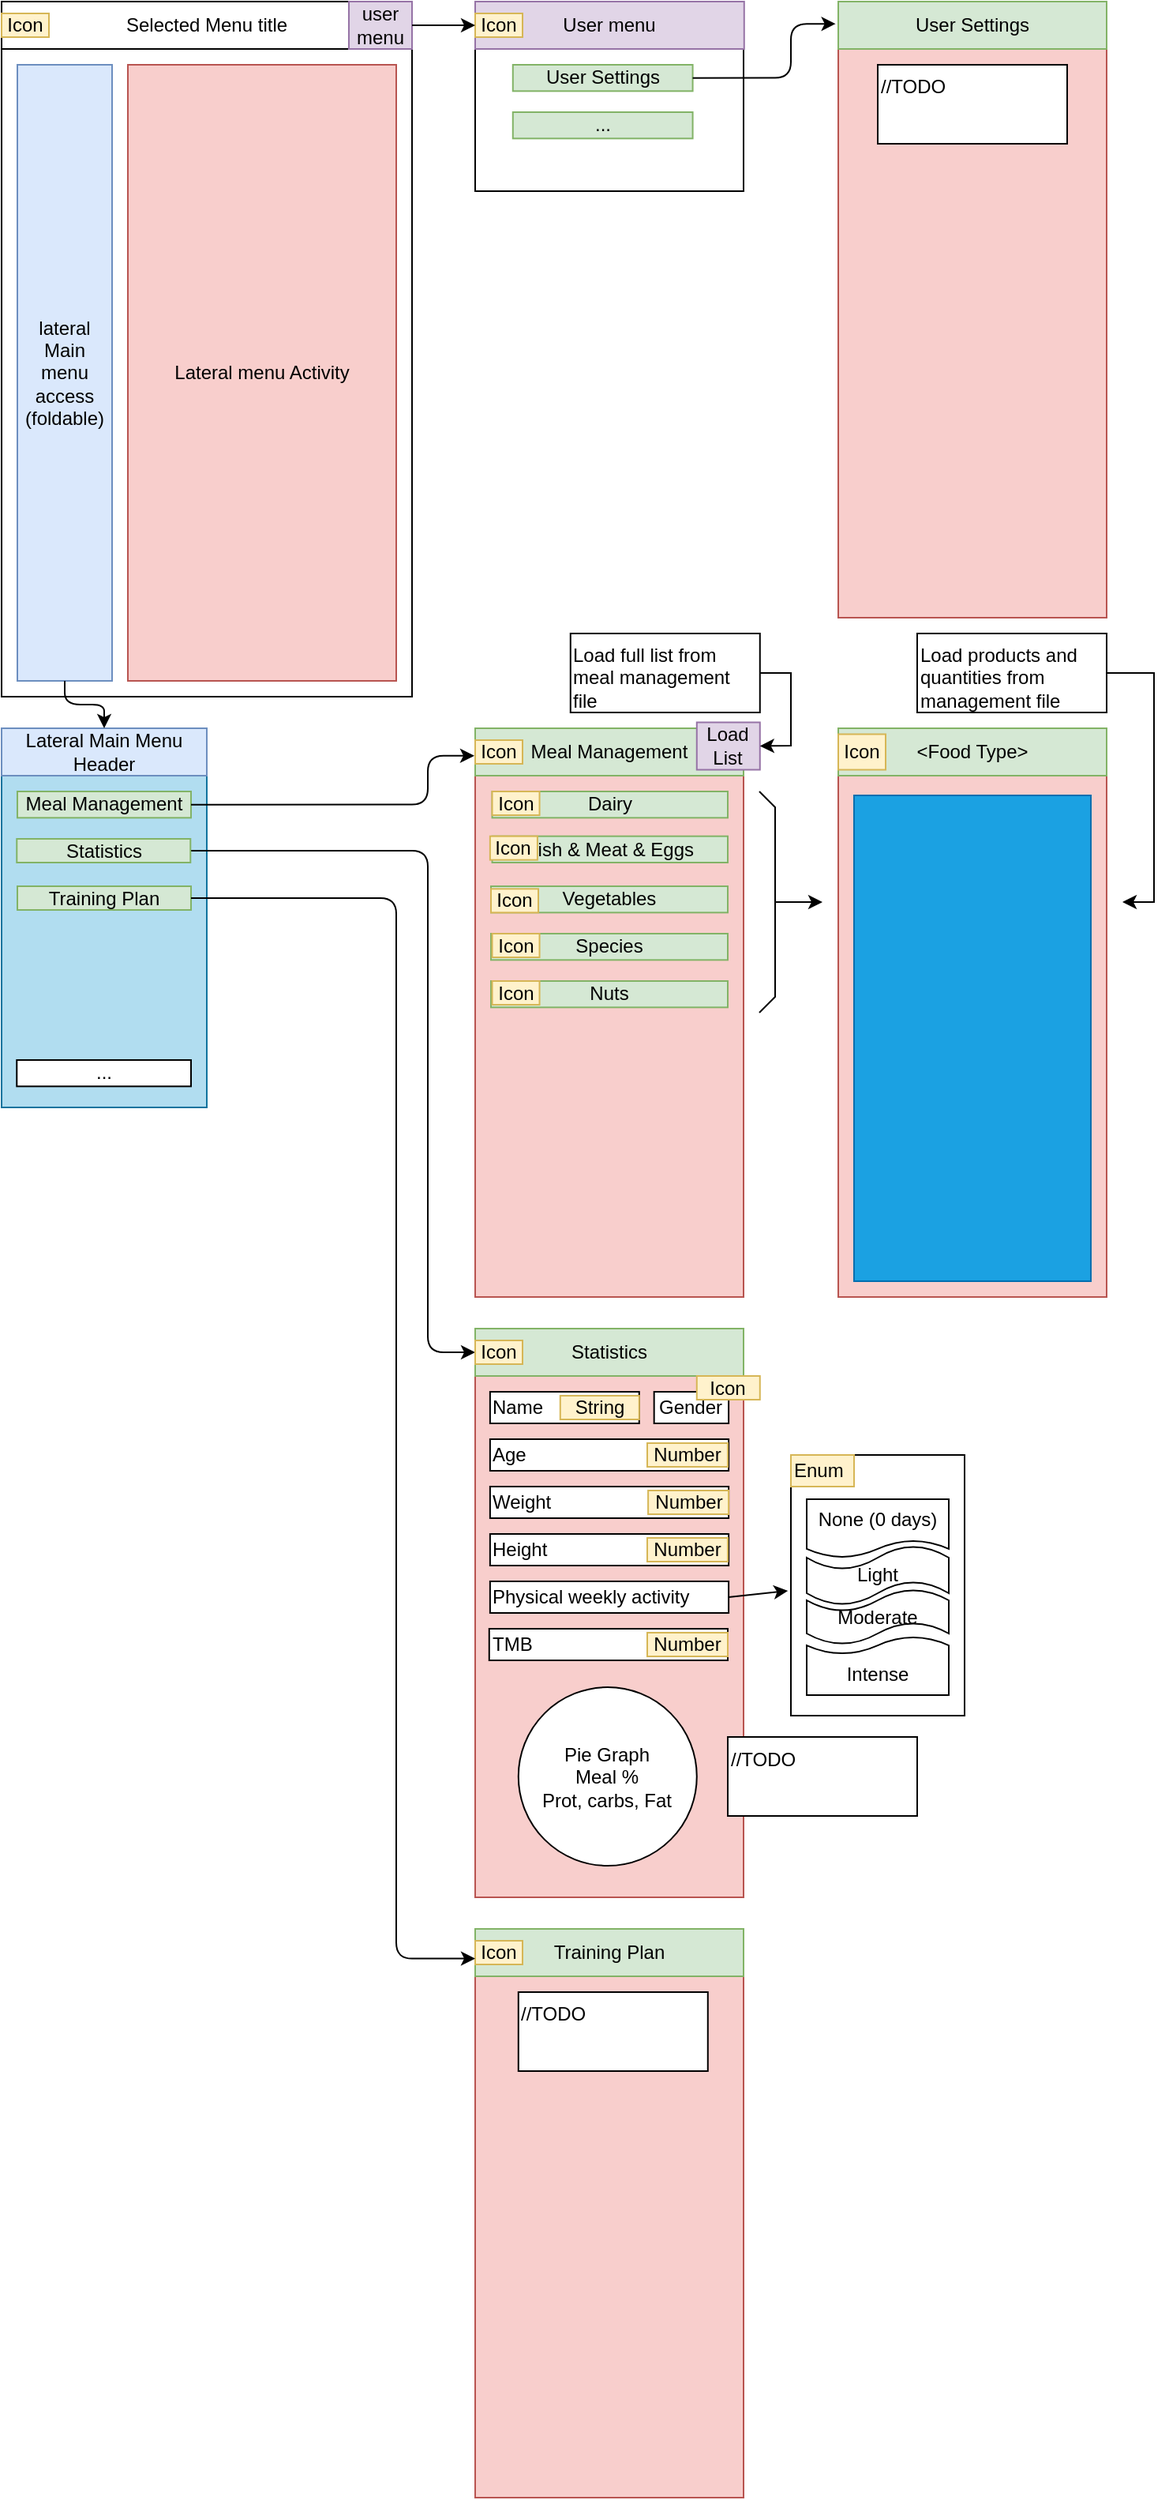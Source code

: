 <mxfile version="15.5.8" type="device"><diagram id="U2D4cxfxZzjUBV1b478L" name="Page-1"><mxGraphModel dx="1783" dy="980" grid="1" gridSize="10" guides="1" tooltips="1" connect="1" arrows="1" fold="1" page="1" pageScale="1" pageWidth="827" pageHeight="1169" math="0" shadow="0"><root><mxCell id="0"/><mxCell id="1" parent="0"/><mxCell id="xN21ljfDBM_Ki4Kac_J6-10" value="" style="rounded=0;whiteSpace=wrap;html=1;" parent="1" vertex="1"><mxGeometry x="10" y="10" width="260" height="440" as="geometry"/></mxCell><mxCell id="xN21ljfDBM_Ki4Kac_J6-11" value="Selected Menu title" style="rounded=0;whiteSpace=wrap;html=1;" parent="1" vertex="1"><mxGeometry x="10" y="10" width="260" height="30" as="geometry"/></mxCell><mxCell id="xN21ljfDBM_Ki4Kac_J6-12" value="lateral&lt;br&gt;Main&lt;br&gt;menu&lt;br&gt;access&lt;br&gt;(foldable)" style="rounded=0;whiteSpace=wrap;html=1;fillColor=#dae8fc;strokeColor=#6c8ebf;" parent="1" vertex="1"><mxGeometry x="20" y="50" width="60" height="390" as="geometry"/></mxCell><mxCell id="xN21ljfDBM_Ki4Kac_J6-13" value="Lateral menu Activity" style="rounded=0;whiteSpace=wrap;html=1;fillColor=#f8cecc;strokeColor=#b85450;" parent="1" vertex="1"><mxGeometry x="90" y="50" width="170" height="390" as="geometry"/></mxCell><mxCell id="xN21ljfDBM_Ki4Kac_J6-15" value="" style="group;fillColor=#dae8fc;strokeColor=#6c8ebf;container=0;" parent="1" vertex="1" connectable="0"><mxGeometry x="10" y="470" width="130" height="240" as="geometry"/></mxCell><mxCell id="xN21ljfDBM_Ki4Kac_J6-16" value="" style="rounded=0;whiteSpace=wrap;html=1;fillColor=#f8cecc;strokeColor=#b85450;" parent="1" vertex="1"><mxGeometry x="310" y="850" width="170" height="360" as="geometry"/></mxCell><mxCell id="xN21ljfDBM_Ki4Kac_J6-17" value="Statistics" style="rounded=0;whiteSpace=wrap;html=1;fillColor=#d5e8d4;strokeColor=#82b366;" parent="1" vertex="1"><mxGeometry x="310" y="850" width="170" height="30" as="geometry"/></mxCell><mxCell id="xN21ljfDBM_Ki4Kac_J6-18" value="Name" style="rounded=0;whiteSpace=wrap;html=1;align=left;" parent="1" vertex="1"><mxGeometry x="319.444" y="890" width="94.444" height="20" as="geometry"/></mxCell><mxCell id="xN21ljfDBM_Ki4Kac_J6-19" value="Gender" style="rounded=0;whiteSpace=wrap;html=1;" parent="1" vertex="1"><mxGeometry x="423.333" y="890" width="47.222" height="20" as="geometry"/></mxCell><mxCell id="xN21ljfDBM_Ki4Kac_J6-20" value="Weight" style="rounded=0;whiteSpace=wrap;html=1;align=left;" parent="1" vertex="1"><mxGeometry x="319.444" y="950" width="151.111" height="20" as="geometry"/></mxCell><mxCell id="xN21ljfDBM_Ki4Kac_J6-21" value="Age" style="rounded=0;whiteSpace=wrap;html=1;align=left;" parent="1" vertex="1"><mxGeometry x="319.444" y="920" width="151.111" height="20" as="geometry"/></mxCell><mxCell id="xN21ljfDBM_Ki4Kac_J6-23" value="Height" style="rounded=0;whiteSpace=wrap;html=1;align=left;" parent="1" vertex="1"><mxGeometry x="319.444" y="980" width="151.111" height="20" as="geometry"/></mxCell><mxCell id="xN21ljfDBM_Ki4Kac_J6-33" value="TMB" style="rounded=0;whiteSpace=wrap;html=1;align=left;" parent="1" vertex="1"><mxGeometry x="318.884" y="1040" width="151.111" height="20" as="geometry"/></mxCell><mxCell id="xN21ljfDBM_Ki4Kac_J6-34" value="Physical weekly activity" style="rounded=0;whiteSpace=wrap;html=1;align=left;" parent="1" vertex="1"><mxGeometry x="319.444" y="1010" width="151.111" height="20" as="geometry"/></mxCell><mxCell id="xN21ljfDBM_Ki4Kac_J6-36" value="Number" style="rounded=0;whiteSpace=wrap;html=1;fillColor=#fff2cc;strokeColor=#d6b656;" parent="1" vertex="1"><mxGeometry x="419" y="922.5" width="51" height="15" as="geometry"/></mxCell><mxCell id="xN21ljfDBM_Ki4Kac_J6-41" value="String" style="rounded=0;whiteSpace=wrap;html=1;fillColor=#fff2cc;strokeColor=#d6b656;" parent="1" vertex="1"><mxGeometry x="363.89" y="892.5" width="50" height="15" as="geometry"/></mxCell><mxCell id="xN21ljfDBM_Ki4Kac_J6-42" value="Number" style="rounded=0;whiteSpace=wrap;html=1;fillColor=#fff2cc;strokeColor=#d6b656;" parent="1" vertex="1"><mxGeometry x="419.56" y="952.5" width="51" height="15" as="geometry"/></mxCell><mxCell id="xN21ljfDBM_Ki4Kac_J6-43" value="Number" style="rounded=0;whiteSpace=wrap;html=1;fillColor=#fff2cc;strokeColor=#d6b656;" parent="1" vertex="1"><mxGeometry x="419" y="982.5" width="51" height="15" as="geometry"/></mxCell><mxCell id="xN21ljfDBM_Ki4Kac_J6-44" value="Number" style="rounded=0;whiteSpace=wrap;html=1;fillColor=#fff2cc;strokeColor=#d6b656;" parent="1" vertex="1"><mxGeometry x="419" y="1042.5" width="51" height="15" as="geometry"/></mxCell><mxCell id="xN21ljfDBM_Ki4Kac_J6-54" value="" style="endArrow=classic;html=1;entryX=-0.017;entryY=0.521;entryDx=0;entryDy=0;entryPerimeter=0;exitX=1;exitY=0.5;exitDx=0;exitDy=0;" parent="1" source="xN21ljfDBM_Ki4Kac_J6-34" target="xN21ljfDBM_Ki4Kac_J6-49" edge="1"><mxGeometry width="50" height="50" relative="1" as="geometry"><mxPoint x="500" y="920" as="sourcePoint"/><mxPoint x="550" y="870" as="targetPoint"/></mxGeometry></mxCell><mxCell id="xN21ljfDBM_Ki4Kac_J6-55" value="Pie Graph&lt;br&gt;Meal %&lt;br&gt;Prot, carbs, Fat" style="ellipse;whiteSpace=wrap;html=1;aspect=fixed;align=center;" parent="1" vertex="1"><mxGeometry x="337.39" y="1077" width="113" height="113" as="geometry"/></mxCell><mxCell id="xN21ljfDBM_Ki4Kac_J6-57" value="Icon" style="rounded=0;whiteSpace=wrap;html=1;fillColor=#fff2cc;strokeColor=#d6b656;" parent="1" vertex="1"><mxGeometry x="10" y="17.5" width="30" height="15" as="geometry"/></mxCell><mxCell id="xN21ljfDBM_Ki4Kac_J6-58" value="Icon" style="rounded=0;whiteSpace=wrap;html=1;fillColor=#fff2cc;strokeColor=#d6b656;" parent="1" vertex="1"><mxGeometry x="450.39" y="880" width="40" height="15" as="geometry"/></mxCell><mxCell id="xN21ljfDBM_Ki4Kac_J6-8" value="" style="rounded=0;whiteSpace=wrap;html=1;fillColor=#b1ddf0;strokeColor=#10739e;" parent="1" vertex="1"><mxGeometry x="10" y="470" width="130" height="240" as="geometry"/></mxCell><mxCell id="xN21ljfDBM_Ki4Kac_J6-3" value="Meal Management" style="rounded=0;whiteSpace=wrap;html=1;fillColor=#d5e8d4;strokeColor=#82b366;" parent="1" vertex="1"><mxGeometry x="19.99" y="510" width="110.01" height="16.67" as="geometry"/></mxCell><mxCell id="xN21ljfDBM_Ki4Kac_J6-9" value="Lateral Main Menu&lt;br&gt;Header" style="rounded=0;whiteSpace=wrap;html=1;fillColor=#dae8fc;strokeColor=#6c8ebf;" parent="1" vertex="1"><mxGeometry x="10" y="470" width="130" height="30" as="geometry"/></mxCell><mxCell id="xN21ljfDBM_Ki4Kac_J6-22" value="..." style="rounded=0;whiteSpace=wrap;html=1;" parent="1" vertex="1"><mxGeometry x="19.64" y="680" width="110.36" height="16.67" as="geometry"/></mxCell><mxCell id="xN21ljfDBM_Ki4Kac_J6-56" value="Training Plan" style="rounded=0;whiteSpace=wrap;html=1;align=center;fillColor=#d5e8d4;strokeColor=#82b366;" parent="1" vertex="1"><mxGeometry x="20.0" y="570" width="110.01" height="15" as="geometry"/></mxCell><mxCell id="xN21ljfDBM_Ki4Kac_J6-60" value="" style="rounded=0;whiteSpace=wrap;html=1;fillColor=#f8cecc;strokeColor=#b85450;" parent="1" vertex="1"><mxGeometry x="310" y="470" width="170" height="360" as="geometry"/></mxCell><mxCell id="xN21ljfDBM_Ki4Kac_J6-61" value="Meal Management" style="rounded=0;whiteSpace=wrap;html=1;fillColor=#d5e8d4;strokeColor=#82b366;" parent="1" vertex="1"><mxGeometry x="310" y="470" width="170" height="30" as="geometry"/></mxCell><mxCell id="xN21ljfDBM_Ki4Kac_J6-76" value="" style="group" parent="1" vertex="1" connectable="0"><mxGeometry x="510" y="930" width="110" height="165" as="geometry"/></mxCell><mxCell id="xN21ljfDBM_Ki4Kac_J6-49" value="" style="rounded=0;whiteSpace=wrap;html=1;align=left;" parent="xN21ljfDBM_Ki4Kac_J6-76" vertex="1"><mxGeometry width="110" height="165" as="geometry"/></mxCell><mxCell id="xN21ljfDBM_Ki4Kac_J6-46" value="None (0 days)" style="shape=document;whiteSpace=wrap;html=1;boundedLbl=1;align=center;" parent="xN21ljfDBM_Ki4Kac_J6-76" vertex="1"><mxGeometry x="10" y="28" width="90" height="37" as="geometry"/></mxCell><mxCell id="xN21ljfDBM_Ki4Kac_J6-47" value="Intense" style="shape=document;whiteSpace=wrap;html=1;boundedLbl=1;align=center;direction=west;" parent="xN21ljfDBM_Ki4Kac_J6-76" vertex="1"><mxGeometry x="10" y="115" width="90" height="37" as="geometry"/></mxCell><mxCell id="xN21ljfDBM_Ki4Kac_J6-50" value="Enum" style="rounded=0;whiteSpace=wrap;html=1;align=left;fillColor=#fff2cc;strokeColor=#d6b656;" parent="xN21ljfDBM_Ki4Kac_J6-76" vertex="1"><mxGeometry width="40" height="20" as="geometry"/></mxCell><mxCell id="xN21ljfDBM_Ki4Kac_J6-52" value="Light" style="shape=tape;whiteSpace=wrap;html=1;align=center;" parent="xN21ljfDBM_Ki4Kac_J6-76" vertex="1"><mxGeometry x="10" y="57.5" width="90" height="37.5" as="geometry"/></mxCell><mxCell id="xN21ljfDBM_Ki4Kac_J6-53" value="Moderate" style="shape=tape;whiteSpace=wrap;html=1;align=center;" parent="xN21ljfDBM_Ki4Kac_J6-76" vertex="1"><mxGeometry x="10" y="85" width="90" height="35" as="geometry"/></mxCell><mxCell id="xN21ljfDBM_Ki4Kac_J6-79" value="" style="endArrow=classic;html=1;strokeColor=#000000;edgeStyle=orthogonalEdgeStyle;entryX=-0.003;entryY=0.58;entryDx=0;entryDy=0;entryPerimeter=0;exitX=1;exitY=0.5;exitDx=0;exitDy=0;" parent="1" source="xN21ljfDBM_Ki4Kac_J6-3" target="xN21ljfDBM_Ki4Kac_J6-61" edge="1"><mxGeometry width="50" height="50" relative="1" as="geometry"><mxPoint x="150" y="590" as="sourcePoint"/><mxPoint x="200" y="540" as="targetPoint"/><Array as="points"><mxPoint x="280" y="518"/><mxPoint x="280" y="487"/></Array></mxGeometry></mxCell><mxCell id="xN21ljfDBM_Ki4Kac_J6-80" value="" style="endArrow=classic;html=1;strokeColor=#000000;edgeStyle=orthogonalEdgeStyle;entryX=0;entryY=0.5;entryDx=0;entryDy=0;exitX=1;exitY=0.5;exitDx=0;exitDy=0;" parent="1" source="WhYI3oszlVthZnybWgKg-3" target="xN21ljfDBM_Ki4Kac_J6-17" edge="1"><mxGeometry width="50" height="50" relative="1" as="geometry"><mxPoint x="170" y="530" as="sourcePoint"/><mxPoint x="199.49" y="497.4" as="targetPoint"/><Array as="points"><mxPoint x="280" y="548"/><mxPoint x="280" y="865"/></Array></mxGeometry></mxCell><mxCell id="xN21ljfDBM_Ki4Kac_J6-81" value="" style="endArrow=classic;html=1;strokeColor=#000000;edgeStyle=orthogonalEdgeStyle;exitX=0.5;exitY=1;exitDx=0;exitDy=0;" parent="1" source="xN21ljfDBM_Ki4Kac_J6-12" target="xN21ljfDBM_Ki4Kac_J6-9" edge="1"><mxGeometry width="50" height="50" relative="1" as="geometry"><mxPoint x="320" y="430" as="sourcePoint"/><mxPoint x="370" y="380" as="targetPoint"/></mxGeometry></mxCell><mxCell id="xN21ljfDBM_Ki4Kac_J6-83" value="Icon" style="rounded=0;whiteSpace=wrap;html=1;fillColor=#fff2cc;strokeColor=#d6b656;" parent="1" vertex="1"><mxGeometry x="310" y="477.5" width="30" height="15" as="geometry"/></mxCell><mxCell id="xN21ljfDBM_Ki4Kac_J6-84" value="Icon" style="rounded=0;whiteSpace=wrap;html=1;fillColor=#fff2cc;strokeColor=#d6b656;" parent="1" vertex="1"><mxGeometry x="310" y="857.5" width="30" height="15" as="geometry"/></mxCell><mxCell id="xN21ljfDBM_Ki4Kac_J6-89" value="" style="rounded=0;whiteSpace=wrap;html=1;" parent="1" vertex="1"><mxGeometry x="310" y="40" width="170" height="90" as="geometry"/></mxCell><mxCell id="xN21ljfDBM_Ki4Kac_J6-87" value="user&lt;br&gt;menu" style="rounded=0;whiteSpace=wrap;html=1;align=center;fillColor=#e1d5e7;strokeColor=#9673a6;" parent="1" vertex="1"><mxGeometry x="230" y="10" width="40" height="30" as="geometry"/></mxCell><mxCell id="xN21ljfDBM_Ki4Kac_J6-90" value="User menu" style="rounded=0;whiteSpace=wrap;html=1;fillColor=#e1d5e7;strokeColor=#9673a6;" parent="1" vertex="1"><mxGeometry x="310" y="10" width="170.39" height="30" as="geometry"/></mxCell><mxCell id="xN21ljfDBM_Ki4Kac_J6-91" value="Icon" style="rounded=0;whiteSpace=wrap;html=1;fillColor=#fff2cc;strokeColor=#d6b656;" parent="1" vertex="1"><mxGeometry x="310" y="17.5" width="30" height="15" as="geometry"/></mxCell><mxCell id="xN21ljfDBM_Ki4Kac_J6-92" value="" style="endArrow=classic;html=1;strokeColor=#000000;edgeStyle=orthogonalEdgeStyle;exitX=1;exitY=0.5;exitDx=0;exitDy=0;entryX=0;entryY=0.5;entryDx=0;entryDy=0;" parent="1" source="xN21ljfDBM_Ki4Kac_J6-87" edge="1" target="xN21ljfDBM_Ki4Kac_J6-90"><mxGeometry width="50" height="50" relative="1" as="geometry"><mxPoint x="630" y="200" as="sourcePoint"/><mxPoint x="300" y="25" as="targetPoint"/></mxGeometry></mxCell><mxCell id="xN21ljfDBM_Ki4Kac_J6-93" value="" style="rounded=0;whiteSpace=wrap;html=1;fillColor=#f8cecc;strokeColor=#b85450;" parent="1" vertex="1"><mxGeometry x="310" y="1230" width="170" height="360" as="geometry"/></mxCell><mxCell id="xN21ljfDBM_Ki4Kac_J6-94" value="Training Plan" style="rounded=0;whiteSpace=wrap;html=1;fillColor=#d5e8d4;strokeColor=#82b366;" parent="1" vertex="1"><mxGeometry x="310" y="1230" width="170" height="30" as="geometry"/></mxCell><mxCell id="xN21ljfDBM_Ki4Kac_J6-95" value="Icon" style="rounded=0;whiteSpace=wrap;html=1;fillColor=#fff2cc;strokeColor=#d6b656;" parent="1" vertex="1"><mxGeometry x="310" y="1237.5" width="30" height="15" as="geometry"/></mxCell><mxCell id="xN21ljfDBM_Ki4Kac_J6-97" value="" style="endArrow=classic;html=1;strokeColor=#000000;edgeStyle=orthogonalEdgeStyle;exitX=1;exitY=0.5;exitDx=0;exitDy=0;entryX=0;entryY=0.75;entryDx=0;entryDy=0;" parent="1" source="xN21ljfDBM_Ki4Kac_J6-56" target="xN21ljfDBM_Ki4Kac_J6-95" edge="1"><mxGeometry width="50" height="50" relative="1" as="geometry"><mxPoint x="200" y="640" as="sourcePoint"/><mxPoint x="250" y="590" as="targetPoint"/><Array as="points"><mxPoint x="260" y="578"/><mxPoint x="260" y="1249"/></Array></mxGeometry></mxCell><mxCell id="WhYI3oszlVthZnybWgKg-1" value="User Settings" style="rounded=0;whiteSpace=wrap;html=1;fillColor=#d5e8d4;strokeColor=#82b366;" vertex="1" parent="1"><mxGeometry x="333.89" y="50" width="113.9" height="16.67" as="geometry"/></mxCell><mxCell id="WhYI3oszlVthZnybWgKg-3" value="Statistics" style="rounded=0;whiteSpace=wrap;html=1;align=center;fillColor=#d5e8d4;strokeColor=#82b366;" vertex="1" parent="1"><mxGeometry x="19.64" y="540" width="110.01" height="15" as="geometry"/></mxCell><mxCell id="WhYI3oszlVthZnybWgKg-6" value="..." style="rounded=0;whiteSpace=wrap;html=1;fillColor=#d5e8d4;strokeColor=#82b366;" vertex="1" parent="1"><mxGeometry x="333.89" y="80" width="113.9" height="16.67" as="geometry"/></mxCell><mxCell id="WhYI3oszlVthZnybWgKg-7" value="" style="rounded=0;whiteSpace=wrap;html=1;fillColor=#f8cecc;strokeColor=#b85450;" vertex="1" parent="1"><mxGeometry x="540" y="40" width="170" height="360" as="geometry"/></mxCell><mxCell id="WhYI3oszlVthZnybWgKg-8" value="User Settings" style="rounded=0;whiteSpace=wrap;html=1;fillColor=#d5e8d4;strokeColor=#82b366;" vertex="1" parent="1"><mxGeometry x="540" y="10" width="170" height="30" as="geometry"/></mxCell><mxCell id="WhYI3oszlVthZnybWgKg-11" value="" style="endArrow=classic;html=1;strokeColor=#000000;edgeStyle=orthogonalEdgeStyle;entryX=-0.01;entryY=0.469;entryDx=0;entryDy=0;entryPerimeter=0;exitX=1;exitY=0.5;exitDx=0;exitDy=0;" edge="1" parent="1" source="WhYI3oszlVthZnybWgKg-1" target="WhYI3oszlVthZnybWgKg-8"><mxGeometry width="50" height="50" relative="1" as="geometry"><mxPoint x="423.33" y="150.935" as="sourcePoint"/><mxPoint x="602.82" y="120.0" as="targetPoint"/><Array as="points"><mxPoint x="510" y="58"/><mxPoint x="510" y="24"/></Array></mxGeometry></mxCell><mxCell id="WhYI3oszlVthZnybWgKg-12" value="Dairy" style="rounded=0;whiteSpace=wrap;html=1;fillColor=#d5e8d4;strokeColor=#82b366;" vertex="1" parent="1"><mxGeometry x="320.77" y="510" width="149.23" height="16.67" as="geometry"/></mxCell><mxCell id="WhYI3oszlVthZnybWgKg-13" value="Fish &amp;amp; Meat &amp;amp; Eggs" style="rounded=0;whiteSpace=wrap;html=1;fillColor=#d5e8d4;strokeColor=#82b366;" vertex="1" parent="1"><mxGeometry x="320.77" y="538.33" width="149.23" height="16.67" as="geometry"/></mxCell><mxCell id="WhYI3oszlVthZnybWgKg-14" value="Vegetables" style="rounded=0;whiteSpace=wrap;html=1;fillColor=#d5e8d4;strokeColor=#82b366;" vertex="1" parent="1"><mxGeometry x="320" y="570" width="150" height="16.67" as="geometry"/></mxCell><mxCell id="WhYI3oszlVthZnybWgKg-15" value="Species" style="rounded=0;whiteSpace=wrap;html=1;fillColor=#d5e8d4;strokeColor=#82b366;" vertex="1" parent="1"><mxGeometry x="320" y="600" width="150" height="16.67" as="geometry"/></mxCell><mxCell id="WhYI3oszlVthZnybWgKg-16" value="Nuts" style="rounded=0;whiteSpace=wrap;html=1;fillColor=#d5e8d4;strokeColor=#82b366;" vertex="1" parent="1"><mxGeometry x="320" y="630" width="150" height="16.67" as="geometry"/></mxCell><mxCell id="WhYI3oszlVthZnybWgKg-17" value="Icon" style="rounded=0;whiteSpace=wrap;html=1;fillColor=#fff2cc;strokeColor=#d6b656;" vertex="1" parent="1"><mxGeometry x="320.77" y="510" width="30" height="15" as="geometry"/></mxCell><mxCell id="WhYI3oszlVthZnybWgKg-18" value="Icon" style="rounded=0;whiteSpace=wrap;html=1;fillColor=#fff2cc;strokeColor=#d6b656;" vertex="1" parent="1"><mxGeometry x="319.44" y="538.33" width="30" height="15" as="geometry"/></mxCell><mxCell id="WhYI3oszlVthZnybWgKg-19" value="Icon" style="rounded=0;whiteSpace=wrap;html=1;fillColor=#fff2cc;strokeColor=#d6b656;" vertex="1" parent="1"><mxGeometry x="320" y="571.67" width="30" height="15" as="geometry"/></mxCell><mxCell id="WhYI3oszlVthZnybWgKg-20" value="Icon" style="rounded=0;whiteSpace=wrap;html=1;fillColor=#fff2cc;strokeColor=#d6b656;" vertex="1" parent="1"><mxGeometry x="320.77" y="600" width="30" height="15" as="geometry"/></mxCell><mxCell id="WhYI3oszlVthZnybWgKg-21" value="Icon" style="rounded=0;whiteSpace=wrap;html=1;fillColor=#fff2cc;strokeColor=#d6b656;" vertex="1" parent="1"><mxGeometry x="320.77" y="630" width="30" height="15" as="geometry"/></mxCell><mxCell id="WhYI3oszlVthZnybWgKg-22" value="" style="endArrow=none;html=1;rounded=0;" edge="1" parent="1"><mxGeometry width="50" height="50" relative="1" as="geometry"><mxPoint x="490" y="650" as="sourcePoint"/><mxPoint x="490" y="510" as="targetPoint"/><Array as="points"><mxPoint x="500" y="640"/><mxPoint x="500" y="520"/></Array></mxGeometry></mxCell><mxCell id="WhYI3oszlVthZnybWgKg-23" value="" style="endArrow=classic;html=1;rounded=0;" edge="1" parent="1"><mxGeometry width="50" height="50" relative="1" as="geometry"><mxPoint x="500" y="580" as="sourcePoint"/><mxPoint x="530" y="580" as="targetPoint"/></mxGeometry></mxCell><mxCell id="WhYI3oszlVthZnybWgKg-24" value="" style="rounded=0;whiteSpace=wrap;html=1;fillColor=#f8cecc;strokeColor=#b85450;" vertex="1" parent="1"><mxGeometry x="540" y="470" width="170" height="360" as="geometry"/></mxCell><mxCell id="WhYI3oszlVthZnybWgKg-25" value="&amp;lt;Food Type&amp;gt;" style="rounded=0;whiteSpace=wrap;html=1;fillColor=#d5e8d4;strokeColor=#82b366;" vertex="1" parent="1"><mxGeometry x="540" y="470" width="170" height="30" as="geometry"/></mxCell><mxCell id="WhYI3oszlVthZnybWgKg-26" value="Icon" style="rounded=0;whiteSpace=wrap;html=1;fillColor=#fff2cc;strokeColor=#d6b656;" vertex="1" parent="1"><mxGeometry x="540" y="473.75" width="30" height="22.5" as="geometry"/></mxCell><mxCell id="WhYI3oszlVthZnybWgKg-29" value="Load&lt;br&gt;List" style="rounded=0;whiteSpace=wrap;html=1;align=center;fillColor=#e1d5e7;strokeColor=#9673a6;" vertex="1" parent="1"><mxGeometry x="450.39" y="466.25" width="40" height="30" as="geometry"/></mxCell><mxCell id="WhYI3oszlVthZnybWgKg-30" value="" style="rounded=0;whiteSpace=wrap;html=1;fillColor=#1ba1e2;strokeColor=#006EAF;fontColor=#ffffff;align=left;verticalAlign=top;" vertex="1" parent="1"><mxGeometry x="550" y="512.5" width="150" height="307.5" as="geometry"/></mxCell><mxCell id="WhYI3oszlVthZnybWgKg-32" value="Load products and quantities from management file" style="rounded=0;whiteSpace=wrap;html=1;align=left;verticalAlign=top;" vertex="1" parent="1"><mxGeometry x="590" y="410" width="120" height="50" as="geometry"/></mxCell><mxCell id="WhYI3oszlVthZnybWgKg-33" value="" style="endArrow=classic;html=1;rounded=0;exitX=1;exitY=0.5;exitDx=0;exitDy=0;" edge="1" parent="1" source="WhYI3oszlVthZnybWgKg-32"><mxGeometry width="50" height="50" relative="1" as="geometry"><mxPoint x="730" y="470" as="sourcePoint"/><mxPoint x="720" y="580" as="targetPoint"/><Array as="points"><mxPoint x="740" y="435"/><mxPoint x="740" y="580"/></Array></mxGeometry></mxCell><mxCell id="WhYI3oszlVthZnybWgKg-34" value="Load full list from meal management file" style="rounded=0;whiteSpace=wrap;html=1;align=left;verticalAlign=top;" vertex="1" parent="1"><mxGeometry x="370.39" y="410" width="120" height="50" as="geometry"/></mxCell><mxCell id="WhYI3oszlVthZnybWgKg-35" value="" style="endArrow=classic;html=1;rounded=0;exitX=1;exitY=0.5;exitDx=0;exitDy=0;entryX=1;entryY=0.5;entryDx=0;entryDy=0;" edge="1" parent="1" source="WhYI3oszlVthZnybWgKg-34" target="WhYI3oszlVthZnybWgKg-29"><mxGeometry width="50" height="50" relative="1" as="geometry"><mxPoint x="510" y="470" as="sourcePoint"/><mxPoint x="560" y="420" as="targetPoint"/><Array as="points"><mxPoint x="510" y="435"/><mxPoint x="510" y="481"/></Array></mxGeometry></mxCell><mxCell id="WhYI3oszlVthZnybWgKg-36" value="//TODO" style="rounded=0;whiteSpace=wrap;html=1;align=left;verticalAlign=top;" vertex="1" parent="1"><mxGeometry x="565" y="50" width="120" height="50" as="geometry"/></mxCell><mxCell id="WhYI3oszlVthZnybWgKg-37" value="//TODO" style="rounded=0;whiteSpace=wrap;html=1;align=left;verticalAlign=top;" vertex="1" parent="1"><mxGeometry x="470" y="1108.5" width="120" height="50" as="geometry"/></mxCell><mxCell id="WhYI3oszlVthZnybWgKg-38" value="//TODO" style="rounded=0;whiteSpace=wrap;html=1;align=left;verticalAlign=top;" vertex="1" parent="1"><mxGeometry x="337.39" y="1270" width="120" height="50" as="geometry"/></mxCell></root></mxGraphModel></diagram></mxfile>